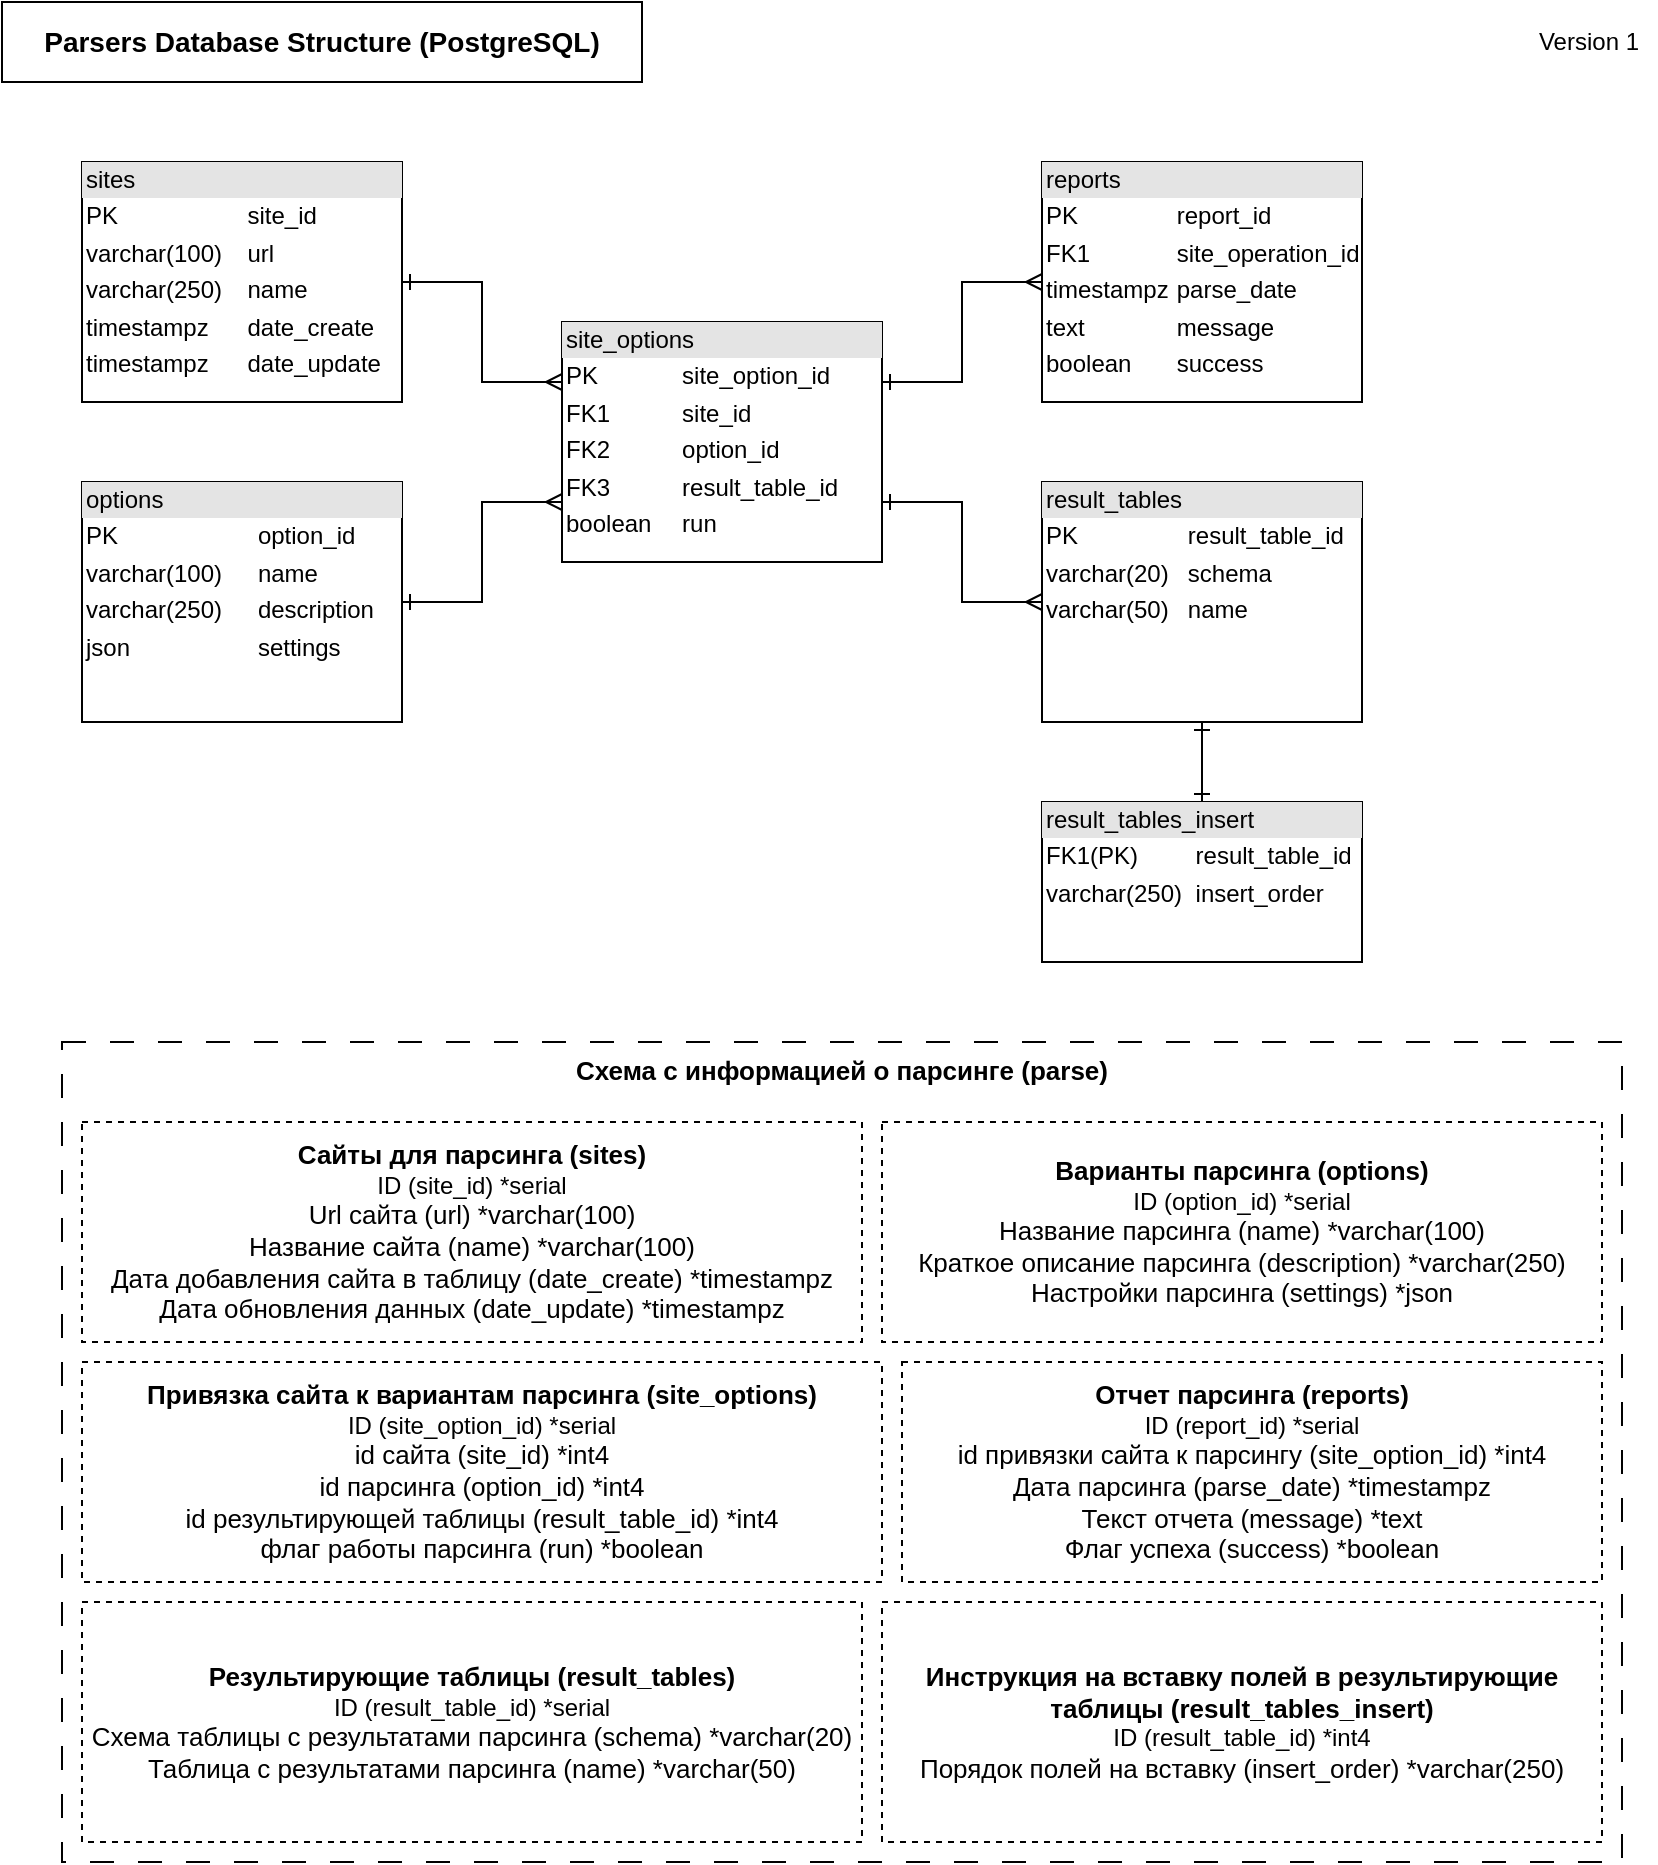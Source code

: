 <mxfile version="20.5.3" type="embed"><diagram name="Страница 1" id="HeO02ltLlQxuifa20E55"><mxGraphModel dx="1561" dy="801" grid="1" gridSize="10" guides="1" tooltips="1" connect="1" arrows="1" fold="1" page="1" pageScale="1" pageWidth="827" pageHeight="1169" background="#ffffff" math="0" shadow="0"><root><mxCell id="0"/><mxCell id="1" parent="0"/><mxCell id="BBihDYNwTmgTMU0dD1d8-13" value="&lt;b style=&quot;border-color: var(--border-color); font-size: 13px;&quot;&gt;Схема с информацией о парсинге (parse)&lt;/b&gt;" style="text;html=1;strokeColor=default;fillColor=none;align=center;verticalAlign=top;whiteSpace=wrap;rounded=0;dashed=1;dashPattern=12 12;" parent="1" vertex="1"><mxGeometry x="30" y="520" width="780" height="410" as="geometry"/></mxCell><mxCell id="3mXOkHMnSsZyCNefE_zm-1" value="Parsers Database Structure (PostgreSQL)" style="text;html=1;strokeColor=default;fillColor=none;align=center;verticalAlign=middle;whiteSpace=wrap;rounded=0;strokeWidth=1;fontSize=14;fontStyle=1" parent="1" vertex="1"><mxGeometry width="320" height="40" as="geometry"/></mxCell><mxCell id="jQQM8Qkv6BH_GQ0o3fSP-1" value="Version 1" style="text;html=1;strokeColor=none;fillColor=none;align=center;verticalAlign=middle;whiteSpace=wrap;rounded=0;" parent="1" vertex="1"><mxGeometry x="760" width="67" height="40" as="geometry"/></mxCell><mxCell id="jQQM8Qkv6BH_GQ0o3fSP-47" style="edgeStyle=orthogonalEdgeStyle;rounded=0;orthogonalLoop=1;jettySize=auto;html=1;exitX=1;exitY=0.5;exitDx=0;exitDy=0;entryX=0;entryY=0.25;entryDx=0;entryDy=0;startArrow=ERone;startFill=0;endArrow=ERmany;endFill=0;" parent="1" source="jQQM8Qkv6BH_GQ0o3fSP-3" target="jQQM8Qkv6BH_GQ0o3fSP-5" edge="1"><mxGeometry relative="1" as="geometry"><Array as="points"><mxPoint x="240" y="140"/><mxPoint x="240" y="190"/></Array></mxGeometry></mxCell><mxCell id="jQQM8Qkv6BH_GQ0o3fSP-3" value="&lt;div style=&quot;box-sizing:border-box;width:100%;background:#e4e4e4;padding:2px;&quot;&gt;sites&lt;/div&gt;&lt;table style=&quot;width:100%;font-size:1em;&quot; cellpadding=&quot;2&quot; cellspacing=&quot;0&quot;&gt;&lt;tbody&gt;&lt;tr&gt;&lt;td&gt;PK&lt;/td&gt;&lt;td&gt;site_id&lt;/td&gt;&lt;/tr&gt;&lt;tr&gt;&lt;td&gt;varchar(100)&lt;/td&gt;&lt;td&gt;url&lt;/td&gt;&lt;/tr&gt;&lt;tr&gt;&lt;td&gt;varchar(250)&lt;/td&gt;&lt;td&gt;name&lt;br&gt;&lt;/td&gt;&lt;/tr&gt;&lt;tr&gt;&lt;td&gt;timestampz&lt;/td&gt;&lt;td&gt;date_create&lt;/td&gt;&lt;/tr&gt;&lt;tr&gt;&lt;td&gt;timestampz&lt;/td&gt;&lt;td&gt;date_update&lt;/td&gt;&lt;/tr&gt;&lt;/tbody&gt;&lt;/table&gt;" style="verticalAlign=top;align=left;overflow=fill;html=1;whiteSpace=wrap;rounded=0;glass=0;shadow=0;imageAspect=1;" parent="1" vertex="1"><mxGeometry x="40" y="80" width="160" height="120" as="geometry"/></mxCell><mxCell id="jQQM8Qkv6BH_GQ0o3fSP-48" style="edgeStyle=orthogonalEdgeStyle;rounded=0;orthogonalLoop=1;jettySize=auto;html=1;exitX=1;exitY=0.5;exitDx=0;exitDy=0;entryX=0;entryY=0.75;entryDx=0;entryDy=0;endArrow=ERmany;endFill=0;startArrow=ERone;startFill=0;" parent="1" source="jQQM8Qkv6BH_GQ0o3fSP-4" target="jQQM8Qkv6BH_GQ0o3fSP-5" edge="1"><mxGeometry relative="1" as="geometry"/></mxCell><mxCell id="jQQM8Qkv6BH_GQ0o3fSP-4" value="&lt;div style=&quot;box-sizing:border-box;width:100%;background:#e4e4e4;padding:2px;&quot;&gt;options&lt;/div&gt;&lt;table style=&quot;width:100%;font-size:1em;&quot; cellpadding=&quot;2&quot; cellspacing=&quot;0&quot;&gt;&lt;tbody&gt;&lt;tr&gt;&lt;td&gt;PK&lt;/td&gt;&lt;td&gt;option_id&lt;/td&gt;&lt;/tr&gt;&lt;tr&gt;&lt;td&gt;varchar(100)&lt;/td&gt;&lt;td&gt;name&lt;/td&gt;&lt;/tr&gt;&lt;tr&gt;&lt;td&gt;varchar(250)&lt;/td&gt;&lt;td&gt;description&lt;/td&gt;&lt;/tr&gt;&lt;tr&gt;&lt;td&gt;json&lt;/td&gt;&lt;td&gt;settings&lt;/td&gt;&lt;/tr&gt;&lt;/tbody&gt;&lt;/table&gt;" style="verticalAlign=top;align=left;overflow=fill;html=1;whiteSpace=wrap;" parent="1" vertex="1"><mxGeometry x="40" y="240" width="160" height="120" as="geometry"/></mxCell><mxCell id="BBihDYNwTmgTMU0dD1d8-2" style="edgeStyle=orthogonalEdgeStyle;rounded=0;orthogonalLoop=1;jettySize=auto;html=1;exitX=1;exitY=0.25;exitDx=0;exitDy=0;endArrow=ERmany;endFill=0;startArrow=ERone;startFill=0;" parent="1" source="jQQM8Qkv6BH_GQ0o3fSP-5" target="BBihDYNwTmgTMU0dD1d8-1" edge="1"><mxGeometry relative="1" as="geometry"/></mxCell><mxCell id="BBihDYNwTmgTMU0dD1d8-4" style="edgeStyle=orthogonalEdgeStyle;rounded=0;orthogonalLoop=1;jettySize=auto;html=1;exitX=1;exitY=0.75;exitDx=0;exitDy=0;entryX=0;entryY=0.5;entryDx=0;entryDy=0;endArrow=ERmany;endFill=0;startArrow=ERone;startFill=0;" parent="1" source="jQQM8Qkv6BH_GQ0o3fSP-5" target="BBihDYNwTmgTMU0dD1d8-3" edge="1"><mxGeometry relative="1" as="geometry"/></mxCell><mxCell id="jQQM8Qkv6BH_GQ0o3fSP-5" value="&lt;div style=&quot;box-sizing:border-box;width:100%;background:#e4e4e4;padding:2px;&quot;&gt;site_options&lt;/div&gt;&lt;table style=&quot;width:100%;font-size:1em;&quot; cellpadding=&quot;2&quot; cellspacing=&quot;0&quot;&gt;&lt;tbody&gt;&lt;tr&gt;&lt;td&gt;PK&lt;/td&gt;&lt;td&gt;site_option_id&lt;/td&gt;&lt;/tr&gt;&lt;tr&gt;&lt;td&gt;FK1&lt;/td&gt;&lt;td&gt;site_id&lt;/td&gt;&lt;/tr&gt;&lt;tr&gt;&lt;td&gt;FK2&lt;/td&gt;&lt;td&gt;option_id&lt;/td&gt;&lt;/tr&gt;&lt;tr&gt;&lt;td&gt;FK3&lt;/td&gt;&lt;td&gt;result_table_id&lt;/td&gt;&lt;/tr&gt;&lt;tr&gt;&lt;td&gt;boolean&lt;/td&gt;&lt;td&gt;run&lt;/td&gt;&lt;/tr&gt;&lt;/tbody&gt;&lt;/table&gt;" style="verticalAlign=top;align=left;overflow=fill;html=1;whiteSpace=wrap;" parent="1" vertex="1"><mxGeometry x="280" y="160" width="160" height="120" as="geometry"/></mxCell><mxCell id="BBihDYNwTmgTMU0dD1d8-1" value="&lt;div style=&quot;box-sizing:border-box;width:100%;background:#e4e4e4;padding:2px;&quot;&gt;reports&lt;/div&gt;&lt;table style=&quot;width:100%;font-size:1em;&quot; cellpadding=&quot;2&quot; cellspacing=&quot;0&quot;&gt;&lt;tbody&gt;&lt;tr&gt;&lt;td&gt;PK&lt;/td&gt;&lt;td&gt;report_id&lt;/td&gt;&lt;/tr&gt;&lt;tr&gt;&lt;td&gt;FK1&lt;/td&gt;&lt;td&gt;site_operation_id&lt;/td&gt;&lt;/tr&gt;&lt;tr&gt;&lt;td&gt;timestampz&lt;/td&gt;&lt;td&gt;parse_date&lt;/td&gt;&lt;/tr&gt;&lt;tr&gt;&lt;td&gt;text&lt;/td&gt;&lt;td&gt;message&lt;/td&gt;&lt;/tr&gt;&lt;tr&gt;&lt;td&gt;boolean&lt;/td&gt;&lt;td&gt;success&lt;/td&gt;&lt;/tr&gt;&lt;/tbody&gt;&lt;/table&gt;" style="verticalAlign=top;align=left;overflow=fill;html=1;whiteSpace=wrap;" parent="1" vertex="1"><mxGeometry x="520" y="80" width="160" height="120" as="geometry"/></mxCell><mxCell id="BBihDYNwTmgTMU0dD1d8-6" style="edgeStyle=orthogonalEdgeStyle;rounded=0;orthogonalLoop=1;jettySize=auto;html=1;exitX=0.5;exitY=1;exitDx=0;exitDy=0;entryX=0.5;entryY=0;entryDx=0;entryDy=0;endArrow=ERone;endFill=0;startArrow=ERone;startFill=0;" parent="1" source="BBihDYNwTmgTMU0dD1d8-3" target="BBihDYNwTmgTMU0dD1d8-5" edge="1"><mxGeometry relative="1" as="geometry"/></mxCell><mxCell id="BBihDYNwTmgTMU0dD1d8-3" value="&lt;div style=&quot;box-sizing:border-box;width:100%;background:#e4e4e4;padding:2px;&quot;&gt;result_tables&lt;/div&gt;&lt;table style=&quot;width:100%;font-size:1em;&quot; cellpadding=&quot;2&quot; cellspacing=&quot;0&quot;&gt;&lt;tbody&gt;&lt;tr&gt;&lt;td&gt;PK&lt;/td&gt;&lt;td&gt;result_table_id&lt;/td&gt;&lt;/tr&gt;&lt;tr&gt;&lt;td&gt;varchar(20)&lt;/td&gt;&lt;td&gt;schema&lt;/td&gt;&lt;/tr&gt;&lt;tr&gt;&lt;td&gt;varchar(50)&lt;/td&gt;&lt;td&gt;name&lt;/td&gt;&lt;/tr&gt;&lt;/tbody&gt;&lt;/table&gt;" style="verticalAlign=top;align=left;overflow=fill;html=1;whiteSpace=wrap;" parent="1" vertex="1"><mxGeometry x="520" y="240" width="160" height="120" as="geometry"/></mxCell><mxCell id="BBihDYNwTmgTMU0dD1d8-5" value="&lt;div style=&quot;box-sizing:border-box;width:100%;background:#e4e4e4;padding:2px;&quot;&gt;result_tables_insert&lt;/div&gt;&lt;table style=&quot;width:100%;font-size:1em;&quot; cellpadding=&quot;2&quot; cellspacing=&quot;0&quot;&gt;&lt;tbody&gt;&lt;tr&gt;&lt;td&gt;FK1(PK)&lt;/td&gt;&lt;td&gt;result_table_id&lt;/td&gt;&lt;/tr&gt;&lt;tr&gt;&lt;td&gt;varchar(250)&lt;/td&gt;&lt;td&gt;insert_order&lt;/td&gt;&lt;/tr&gt;&lt;/tbody&gt;&lt;/table&gt;" style="verticalAlign=top;align=left;overflow=fill;html=1;whiteSpace=wrap;" parent="1" vertex="1"><mxGeometry x="520" y="400" width="160" height="80" as="geometry"/></mxCell><mxCell id="BBihDYNwTmgTMU0dD1d8-7" value="&lt;b style=&quot;border-color: var(--border-color); font-size: 13px;&quot;&gt;Сайты для парсинга (sites)&lt;/b&gt;&lt;br style=&quot;border-color: var(--border-color); font-size: 13px;&quot;&gt;ID (site_id) *serial&lt;br style=&quot;border-color: var(--border-color); font-size: 13px;&quot;&gt;&lt;span style=&quot;font-size: 13px;&quot;&gt;Url сайта (url) *varchar(100)&lt;/span&gt;&lt;br style=&quot;border-color: var(--border-color); font-size: 13px;&quot;&gt;&lt;span style=&quot;font-size: 13px;&quot;&gt;Название сайта (name) *varchar(100)&lt;/span&gt;&lt;br style=&quot;border-color: var(--border-color); font-size: 13px;&quot;&gt;&lt;span style=&quot;font-size: 13px;&quot;&gt;Дата добавления сайта в таблицу (date_create) *timestampz&lt;/span&gt;&lt;br style=&quot;border-color: var(--border-color); font-size: 13px;&quot;&gt;&lt;span style=&quot;font-size: 13px;&quot;&gt;Дата обновления данных (date_update) *timestampz&lt;/span&gt;" style="text;html=1;strokeColor=default;fillColor=none;align=center;verticalAlign=middle;whiteSpace=wrap;rounded=0;dashed=1;" parent="1" vertex="1"><mxGeometry x="40" y="560" width="390" height="110" as="geometry"/></mxCell><mxCell id="BBihDYNwTmgTMU0dD1d8-8" value="&lt;b style=&quot;border-color: var(--border-color); font-size: 13px;&quot;&gt;Варианты парсинга (options)&lt;br style=&quot;border-color: var(--border-color);&quot;&gt;&lt;/b&gt;ID (option_id) *serial&lt;br style=&quot;border-color: var(--border-color); font-size: 13px;&quot;&gt;&lt;span style=&quot;font-size: 13px;&quot;&gt;Название парсинга (name) *varchar(100)&lt;/span&gt;&lt;br style=&quot;border-color: var(--border-color); font-size: 13px;&quot;&gt;&lt;span style=&quot;font-size: 13px;&quot;&gt;Краткое описание парсинга (description) *varchar(250)&lt;/span&gt;&lt;br style=&quot;border-color: var(--border-color); font-size: 13px;&quot;&gt;&lt;span style=&quot;font-size: 13px;&quot;&gt;Настройки парсинга (settings) *json&lt;/span&gt;" style="text;html=1;strokeColor=default;fillColor=none;align=center;verticalAlign=middle;whiteSpace=wrap;rounded=0;dashed=1;" parent="1" vertex="1"><mxGeometry x="440" y="560" width="360" height="110" as="geometry"/></mxCell><mxCell id="BBihDYNwTmgTMU0dD1d8-9" value="&lt;b style=&quot;border-color: var(--border-color); font-size: 13px;&quot;&gt;Привязка сайта к вариантам парсинга (site_options)&lt;br style=&quot;border-color: var(--border-color);&quot;&gt;&lt;/b&gt;ID (site_option_id) *serial&lt;br style=&quot;border-color: var(--border-color); font-size: 13px;&quot;&gt;&lt;span style=&quot;font-size: 13px;&quot;&gt;id сайта (site_id) *int4&lt;/span&gt;&lt;br style=&quot;border-color: var(--border-color); font-size: 13px;&quot;&gt;&lt;span style=&quot;font-size: 13px;&quot;&gt;id парсинга (option_id) *int4&lt;/span&gt;&lt;br style=&quot;border-color: var(--border-color); font-size: 13px;&quot;&gt;&lt;span style=&quot;font-size: 13px;&quot;&gt;id результирующей таблицы (result_table_id) *int4&lt;br&gt;флаг работы парсинга (run) *boolean&lt;br&gt;&lt;/span&gt;" style="text;html=1;strokeColor=default;fillColor=none;align=center;verticalAlign=middle;whiteSpace=wrap;rounded=0;dashed=1;" parent="1" vertex="1"><mxGeometry x="40" y="680" width="400" height="110" as="geometry"/></mxCell><mxCell id="BBihDYNwTmgTMU0dD1d8-10" value="&lt;b style=&quot;border-color: var(--border-color); font-size: 13px;&quot;&gt;Результирующие таблицы (result_tables)&lt;br style=&quot;border-color: var(--border-color);&quot;&gt;&lt;/b&gt;ID (result_table_id) *serial&lt;br style=&quot;border-color: var(--border-color); font-size: 13px;&quot;&gt;&lt;span style=&quot;font-size: 13px;&quot;&gt;Схема таблицы с результатами парсинга (schema) *varchar(20)&lt;/span&gt;&lt;br style=&quot;border-color: var(--border-color); font-size: 13px;&quot;&gt;&lt;span style=&quot;font-size: 13px;&quot;&gt;Таблица с результатами парсинга (name) *varchar(50)&lt;/span&gt;" style="text;html=1;strokeColor=default;fillColor=none;align=center;verticalAlign=middle;whiteSpace=wrap;rounded=0;dashed=1;" parent="1" vertex="1"><mxGeometry x="40" y="800" width="390" height="120" as="geometry"/></mxCell><mxCell id="BBihDYNwTmgTMU0dD1d8-12" value="&lt;b style=&quot;border-color: var(--border-color); font-size: 13px;&quot;&gt;Инструкция на вставку полей в результирующие таблицы (result_tables_insert)&lt;br style=&quot;border-color: var(--border-color);&quot;&gt;&lt;/b&gt;ID (result_table_id) *int4&lt;br style=&quot;border-color: var(--border-color); font-size: 13px;&quot;&gt;&lt;span style=&quot;font-size: 13px;&quot;&gt;Порядок полей на вставку (insert_order) *varchar(250)&lt;/span&gt;" style="text;html=1;strokeColor=default;fillColor=none;align=center;verticalAlign=middle;whiteSpace=wrap;rounded=0;dashed=1;" parent="1" vertex="1"><mxGeometry x="440" y="800" width="360" height="120" as="geometry"/></mxCell><mxCell id="BBihDYNwTmgTMU0dD1d8-16" value="&lt;b style=&quot;border-color: var(--border-color); font-size: 13px;&quot;&gt;Отчет парсинга (reports)&lt;br style=&quot;border-color: var(--border-color);&quot;&gt;&lt;/b&gt;ID (report_id) *serial&lt;br style=&quot;border-color: var(--border-color); font-size: 13px;&quot;&gt;&lt;span style=&quot;border-color: var(--border-color); font-size: 13px;&quot;&gt;id привязки сайта к парсингу (site_option_id) *int4&lt;/span&gt;&lt;br style=&quot;border-color: var(--border-color); font-size: 13px;&quot;&gt;&lt;span style=&quot;border-color: var(--border-color); font-size: 13px;&quot;&gt;Дата парсинга (parse_date) *timestampz&lt;/span&gt;&lt;br style=&quot;border-color: var(--border-color); font-size: 13px;&quot;&gt;&lt;span style=&quot;border-color: var(--border-color); font-size: 13px;&quot;&gt;Текст отчета (message) *text&lt;/span&gt;&lt;br style=&quot;border-color: var(--border-color); font-size: 13px;&quot;&gt;&lt;span style=&quot;border-color: var(--border-color); font-size: 13px;&quot;&gt;Флаг успеха (success) *boolean&lt;/span&gt;" style="text;html=1;strokeColor=default;fillColor=none;align=center;verticalAlign=middle;whiteSpace=wrap;rounded=0;dashed=1;" parent="1" vertex="1"><mxGeometry x="450" y="680" width="350" height="110" as="geometry"/></mxCell></root></mxGraphModel></diagram></mxfile>